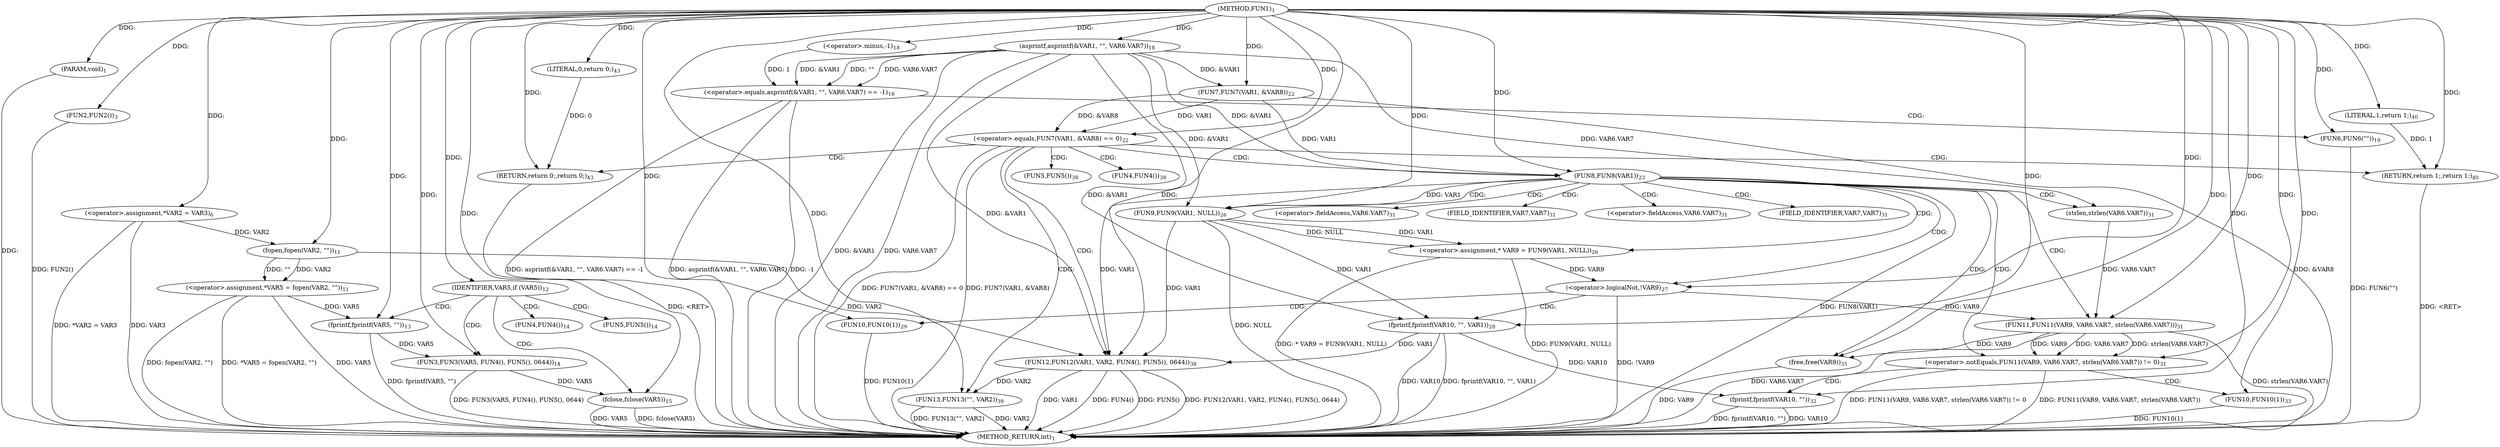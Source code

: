 digraph "FUN1" {  
"8" [label = <(METHOD,FUN1)<SUB>1</SUB>> ]
"112" [label = <(METHOD_RETURN,int)<SUB>1</SUB>> ]
"9" [label = <(PARAM,void)<SUB>1</SUB>> ]
"11" [label = <(FUN2,FUN2())<SUB>3</SUB>> ]
"14" [label = <(&lt;operator&gt;.assignment,*VAR2 = VAR3)<SUB>6</SUB>> ]
"18" [label = <(&lt;operator&gt;.assignment,*VAR5 = fopen(VAR2, &quot;&quot;))<SUB>11</SUB>> ]
"110" [label = <(RETURN,return 0;,return 0;)<SUB>43</SUB>> ]
"24" [label = <(IDENTIFIER,VAR5,if (VAR5))<SUB>12</SUB>> ]
"37" [label = <(&lt;operator&gt;.equals,asprintf(&amp;VAR1, &quot;&quot;, VAR6.VAR7) == -1)<SUB>18</SUB>> ]
"52" [label = <(&lt;operator&gt;.equals,FUN7(VAR1, &amp;VAR8) == 0)<SUB>22</SUB>> ]
"111" [label = <(LITERAL,0,return 0;)<SUB>43</SUB>> ]
"20" [label = <(fopen,fopen(VAR2, &quot;&quot;))<SUB>11</SUB>> ]
"26" [label = <(fprintf,fprintf(VAR5, &quot;&quot;))<SUB>13</SUB>> ]
"29" [label = <(FUN3,FUN3(VAR5, FUN4(), FUN5(), 0644))<SUB>14</SUB>> ]
"34" [label = <(fclose,fclose(VAR5))<SUB>15</SUB>> ]
"48" [label = <(FUN6,FUN6(&quot;&quot;))<SUB>19</SUB>> ]
"99" [label = <(FUN12,FUN12(VAR1, VAR2, FUN4(), FUN5(), 0644))<SUB>38</SUB>> ]
"105" [label = <(FUN13,FUN13(&quot;&quot;, VAR2))<SUB>39</SUB>> ]
"108" [label = <(RETURN,return 1;,return 1;)<SUB>40</SUB>> ]
"38" [label = <(asprintf,asprintf(&amp;VAR1, &quot;&quot;, VAR6.VAR7))<SUB>18</SUB>> ]
"45" [label = <(&lt;operator&gt;.minus,-1)<SUB>18</SUB>> ]
"53" [label = <(FUN7,FUN7(VAR1, &amp;VAR8))<SUB>22</SUB>> ]
"60" [label = <(FUN8,FUN8(VAR1))<SUB>23</SUB>> ]
"109" [label = <(LITERAL,1,return 1;)<SUB>40</SUB>> ]
"64" [label = <(&lt;operator&gt;.assignment,* VAR9 = FUN9(VAR1, NULL))<SUB>26</SUB>> ]
"97" [label = <(free,free(VAR9))<SUB>35</SUB>> ]
"70" [label = <(&lt;operator&gt;.logicalNot,!VAR9)<SUB>27</SUB>> ]
"80" [label = <(&lt;operator&gt;.notEquals,FUN11(VAR9, VAR6.VAR7, strlen(VAR6.VAR7)) != 0)<SUB>31</SUB>> ]
"66" [label = <(FUN9,FUN9(VAR1, NULL))<SUB>26</SUB>> ]
"73" [label = <(fprintf,fprintf(VAR10, &quot;&quot;, VAR1))<SUB>28</SUB>> ]
"77" [label = <(FUN10,FUN10(1))<SUB>29</SUB>> ]
"92" [label = <(fprintf,fprintf(VAR10, &quot;&quot;))<SUB>32</SUB>> ]
"95" [label = <(FUN10,FUN10(1))<SUB>33</SUB>> ]
"81" [label = <(FUN11,FUN11(VAR9, VAR6.VAR7, strlen(VAR6.VAR7)))<SUB>31</SUB>> ]
"86" [label = <(strlen,strlen(VAR6.VAR7))<SUB>31</SUB>> ]
"31" [label = <(FUN4,FUN4())<SUB>14</SUB>> ]
"32" [label = <(FUN5,FUN5())<SUB>14</SUB>> ]
"102" [label = <(FUN4,FUN4())<SUB>38</SUB>> ]
"103" [label = <(FUN5,FUN5())<SUB>38</SUB>> ]
"83" [label = <(&lt;operator&gt;.fieldAccess,VAR6.VAR7)<SUB>31</SUB>> ]
"85" [label = <(FIELD_IDENTIFIER,VAR7,VAR7)<SUB>31</SUB>> ]
"87" [label = <(&lt;operator&gt;.fieldAccess,VAR6.VAR7)<SUB>31</SUB>> ]
"89" [label = <(FIELD_IDENTIFIER,VAR7,VAR7)<SUB>31</SUB>> ]
  "108" -> "112"  [ label = "DDG: &lt;RET&gt;"] 
  "110" -> "112"  [ label = "DDG: &lt;RET&gt;"] 
  "9" -> "112"  [ label = "DDG: "] 
  "11" -> "112"  [ label = "DDG: FUN2()"] 
  "14" -> "112"  [ label = "DDG: *VAR2 = VAR3"] 
  "18" -> "112"  [ label = "DDG: VAR5"] 
  "18" -> "112"  [ label = "DDG: fopen(VAR2, &quot;&quot;)"] 
  "18" -> "112"  [ label = "DDG: *VAR5 = fopen(VAR2, &quot;&quot;)"] 
  "26" -> "112"  [ label = "DDG: fprintf(VAR5, &quot;&quot;)"] 
  "29" -> "112"  [ label = "DDG: FUN3(VAR5, FUN4(), FUN5(), 0644)"] 
  "34" -> "112"  [ label = "DDG: VAR5"] 
  "34" -> "112"  [ label = "DDG: fclose(VAR5)"] 
  "38" -> "112"  [ label = "DDG: &amp;VAR1"] 
  "38" -> "112"  [ label = "DDG: VAR6.VAR7"] 
  "37" -> "112"  [ label = "DDG: asprintf(&amp;VAR1, &quot;&quot;, VAR6.VAR7)"] 
  "37" -> "112"  [ label = "DDG: -1"] 
  "37" -> "112"  [ label = "DDG: asprintf(&amp;VAR1, &quot;&quot;, VAR6.VAR7) == -1"] 
  "48" -> "112"  [ label = "DDG: FUN6(&quot;&quot;)"] 
  "53" -> "112"  [ label = "DDG: &amp;VAR8"] 
  "52" -> "112"  [ label = "DDG: FUN7(VAR1, &amp;VAR8)"] 
  "52" -> "112"  [ label = "DDG: FUN7(VAR1, &amp;VAR8) == 0"] 
  "60" -> "112"  [ label = "DDG: FUN8(VAR1)"] 
  "64" -> "112"  [ label = "DDG: FUN9(VAR1, NULL)"] 
  "64" -> "112"  [ label = "DDG: * VAR9 = FUN9(VAR1, NULL)"] 
  "70" -> "112"  [ label = "DDG: !VAR9"] 
  "73" -> "112"  [ label = "DDG: VAR10"] 
  "73" -> "112"  [ label = "DDG: fprintf(VAR10, &quot;&quot;, VAR1)"] 
  "77" -> "112"  [ label = "DDG: FUN10(1)"] 
  "81" -> "112"  [ label = "DDG: VAR6.VAR7"] 
  "81" -> "112"  [ label = "DDG: strlen(VAR6.VAR7)"] 
  "80" -> "112"  [ label = "DDG: FUN11(VAR9, VAR6.VAR7, strlen(VAR6.VAR7))"] 
  "80" -> "112"  [ label = "DDG: FUN11(VAR9, VAR6.VAR7, strlen(VAR6.VAR7)) != 0"] 
  "92" -> "112"  [ label = "DDG: VAR10"] 
  "92" -> "112"  [ label = "DDG: fprintf(VAR10, &quot;&quot;)"] 
  "95" -> "112"  [ label = "DDG: FUN10(1)"] 
  "97" -> "112"  [ label = "DDG: VAR9"] 
  "99" -> "112"  [ label = "DDG: VAR1"] 
  "99" -> "112"  [ label = "DDG: FUN4()"] 
  "99" -> "112"  [ label = "DDG: FUN5()"] 
  "99" -> "112"  [ label = "DDG: FUN12(VAR1, VAR2, FUN4(), FUN5(), 0644)"] 
  "105" -> "112"  [ label = "DDG: VAR2"] 
  "105" -> "112"  [ label = "DDG: FUN13(&quot;&quot;, VAR2)"] 
  "66" -> "112"  [ label = "DDG: NULL"] 
  "14" -> "112"  [ label = "DDG: VAR3"] 
  "8" -> "9"  [ label = "DDG: "] 
  "8" -> "11"  [ label = "DDG: "] 
  "8" -> "14"  [ label = "DDG: "] 
  "20" -> "18"  [ label = "DDG: VAR2"] 
  "20" -> "18"  [ label = "DDG: &quot;&quot;"] 
  "111" -> "110"  [ label = "DDG: 0"] 
  "8" -> "110"  [ label = "DDG: "] 
  "8" -> "24"  [ label = "DDG: "] 
  "8" -> "111"  [ label = "DDG: "] 
  "14" -> "20"  [ label = "DDG: VAR2"] 
  "8" -> "20"  [ label = "DDG: "] 
  "38" -> "37"  [ label = "DDG: &amp;VAR1"] 
  "38" -> "37"  [ label = "DDG: &quot;&quot;"] 
  "38" -> "37"  [ label = "DDG: VAR6.VAR7"] 
  "45" -> "37"  [ label = "DDG: 1"] 
  "53" -> "52"  [ label = "DDG: VAR1"] 
  "53" -> "52"  [ label = "DDG: &amp;VAR8"] 
  "8" -> "52"  [ label = "DDG: "] 
  "109" -> "108"  [ label = "DDG: 1"] 
  "8" -> "108"  [ label = "DDG: "] 
  "18" -> "26"  [ label = "DDG: VAR5"] 
  "8" -> "26"  [ label = "DDG: "] 
  "26" -> "29"  [ label = "DDG: VAR5"] 
  "8" -> "29"  [ label = "DDG: "] 
  "29" -> "34"  [ label = "DDG: VAR5"] 
  "8" -> "34"  [ label = "DDG: "] 
  "8" -> "38"  [ label = "DDG: "] 
  "8" -> "45"  [ label = "DDG: "] 
  "8" -> "48"  [ label = "DDG: "] 
  "38" -> "53"  [ label = "DDG: &amp;VAR1"] 
  "8" -> "53"  [ label = "DDG: "] 
  "38" -> "99"  [ label = "DDG: &amp;VAR1"] 
  "60" -> "99"  [ label = "DDG: VAR1"] 
  "66" -> "99"  [ label = "DDG: VAR1"] 
  "73" -> "99"  [ label = "DDG: VAR1"] 
  "8" -> "99"  [ label = "DDG: "] 
  "20" -> "99"  [ label = "DDG: VAR2"] 
  "8" -> "105"  [ label = "DDG: "] 
  "99" -> "105"  [ label = "DDG: VAR2"] 
  "8" -> "109"  [ label = "DDG: "] 
  "38" -> "60"  [ label = "DDG: &amp;VAR1"] 
  "53" -> "60"  [ label = "DDG: VAR1"] 
  "8" -> "60"  [ label = "DDG: "] 
  "66" -> "64"  [ label = "DDG: VAR1"] 
  "66" -> "64"  [ label = "DDG: NULL"] 
  "81" -> "97"  [ label = "DDG: VAR9"] 
  "8" -> "97"  [ label = "DDG: "] 
  "38" -> "66"  [ label = "DDG: &amp;VAR1"] 
  "60" -> "66"  [ label = "DDG: VAR1"] 
  "8" -> "66"  [ label = "DDG: "] 
  "64" -> "70"  [ label = "DDG: VAR9"] 
  "8" -> "70"  [ label = "DDG: "] 
  "81" -> "80"  [ label = "DDG: VAR9"] 
  "81" -> "80"  [ label = "DDG: VAR6.VAR7"] 
  "81" -> "80"  [ label = "DDG: strlen(VAR6.VAR7)"] 
  "8" -> "80"  [ label = "DDG: "] 
  "8" -> "73"  [ label = "DDG: "] 
  "38" -> "73"  [ label = "DDG: &amp;VAR1"] 
  "66" -> "73"  [ label = "DDG: VAR1"] 
  "8" -> "77"  [ label = "DDG: "] 
  "70" -> "81"  [ label = "DDG: VAR9"] 
  "8" -> "81"  [ label = "DDG: "] 
  "86" -> "81"  [ label = "DDG: VAR6.VAR7"] 
  "73" -> "92"  [ label = "DDG: VAR10"] 
  "8" -> "92"  [ label = "DDG: "] 
  "8" -> "95"  [ label = "DDG: "] 
  "38" -> "86"  [ label = "DDG: VAR6.VAR7"] 
  "24" -> "34"  [ label = "CDG: "] 
  "24" -> "32"  [ label = "CDG: "] 
  "24" -> "26"  [ label = "CDG: "] 
  "24" -> "29"  [ label = "CDG: "] 
  "24" -> "31"  [ label = "CDG: "] 
  "37" -> "48"  [ label = "CDG: "] 
  "52" -> "60"  [ label = "CDG: "] 
  "52" -> "99"  [ label = "CDG: "] 
  "52" -> "102"  [ label = "CDG: "] 
  "52" -> "103"  [ label = "CDG: "] 
  "52" -> "105"  [ label = "CDG: "] 
  "52" -> "110"  [ label = "CDG: "] 
  "52" -> "108"  [ label = "CDG: "] 
  "60" -> "64"  [ label = "CDG: "] 
  "60" -> "89"  [ label = "CDG: "] 
  "60" -> "66"  [ label = "CDG: "] 
  "60" -> "81"  [ label = "CDG: "] 
  "60" -> "85"  [ label = "CDG: "] 
  "60" -> "87"  [ label = "CDG: "] 
  "60" -> "97"  [ label = "CDG: "] 
  "60" -> "80"  [ label = "CDG: "] 
  "60" -> "83"  [ label = "CDG: "] 
  "60" -> "70"  [ label = "CDG: "] 
  "60" -> "86"  [ label = "CDG: "] 
  "70" -> "73"  [ label = "CDG: "] 
  "70" -> "77"  [ label = "CDG: "] 
  "80" -> "95"  [ label = "CDG: "] 
  "80" -> "92"  [ label = "CDG: "] 
}
